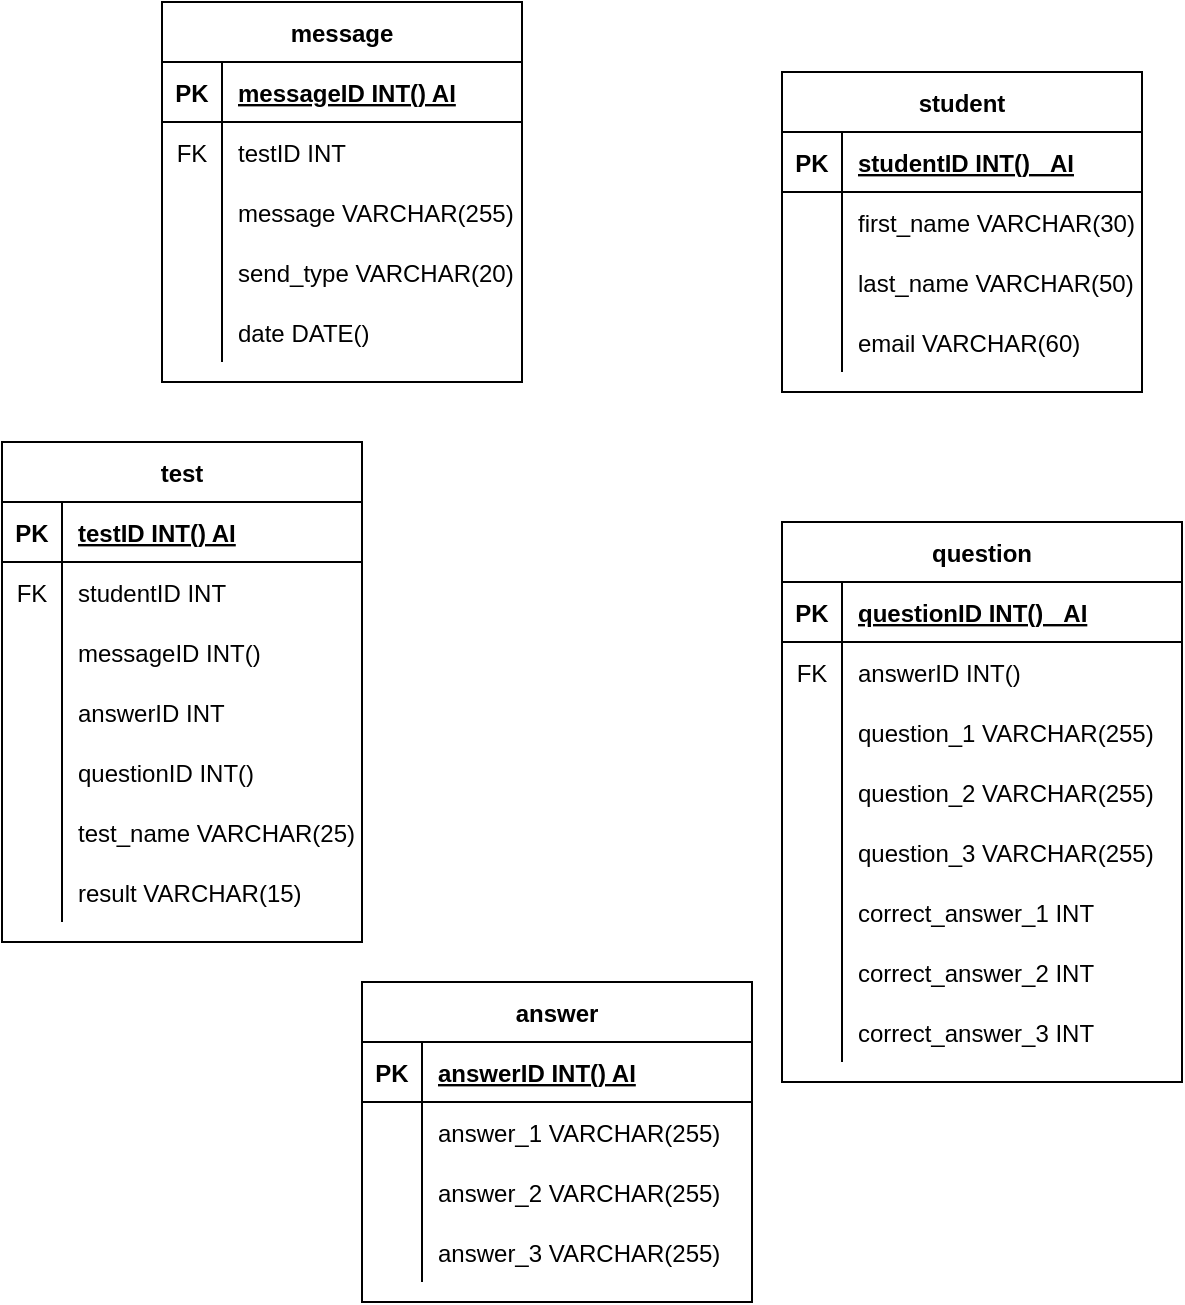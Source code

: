 <mxfile>
    <diagram id="R2lEEEUBdFMjLlhIrx00" name="Page-1">
        <mxGraphModel dx="900" dy="540" grid="1" gridSize="10" guides="1" tooltips="1" connect="1" arrows="1" fold="1" page="1" pageScale="1" pageWidth="850" pageHeight="1100" math="0" shadow="0" extFonts="Permanent Marker^https://fonts.googleapis.com/css?family=Permanent+Marker">
            <root>
                <mxCell id="0"/>
                <mxCell id="1" parent="0"/>
                <mxCell id="Sj4NhuXI5qI-_yPHTUqN-1" value="question" style="shape=table;startSize=30;container=1;collapsible=1;childLayout=tableLayout;fixedRows=1;rowLines=0;fontStyle=1;align=center;resizeLast=1;" parent="1" vertex="1">
                    <mxGeometry x="530" y="320" width="200" height="280" as="geometry"/>
                </mxCell>
                <mxCell id="Sj4NhuXI5qI-_yPHTUqN-2" value="" style="shape=partialRectangle;collapsible=0;dropTarget=0;pointerEvents=0;fillColor=none;top=0;left=0;bottom=1;right=0;points=[[0,0.5],[1,0.5]];portConstraint=eastwest;" parent="Sj4NhuXI5qI-_yPHTUqN-1" vertex="1">
                    <mxGeometry y="30" width="200" height="30" as="geometry"/>
                </mxCell>
                <mxCell id="Sj4NhuXI5qI-_yPHTUqN-3" value="PK" style="shape=partialRectangle;connectable=0;fillColor=none;top=0;left=0;bottom=0;right=0;fontStyle=1;overflow=hidden;" parent="Sj4NhuXI5qI-_yPHTUqN-2" vertex="1">
                    <mxGeometry width="30" height="30" as="geometry">
                        <mxRectangle width="30" height="30" as="alternateBounds"/>
                    </mxGeometry>
                </mxCell>
                <mxCell id="Sj4NhuXI5qI-_yPHTUqN-4" value="questionID INT()   AI" style="shape=partialRectangle;connectable=0;fillColor=none;top=0;left=0;bottom=0;right=0;align=left;spacingLeft=6;fontStyle=5;overflow=hidden;" parent="Sj4NhuXI5qI-_yPHTUqN-2" vertex="1">
                    <mxGeometry x="30" width="170" height="30" as="geometry">
                        <mxRectangle width="170" height="30" as="alternateBounds"/>
                    </mxGeometry>
                </mxCell>
                <mxCell id="Sj4NhuXI5qI-_yPHTUqN-162" value="" style="shape=partialRectangle;collapsible=0;dropTarget=0;pointerEvents=0;fillColor=none;top=0;left=0;bottom=0;right=0;points=[[0,0.5],[1,0.5]];portConstraint=eastwest;" parent="Sj4NhuXI5qI-_yPHTUqN-1" vertex="1">
                    <mxGeometry y="60" width="200" height="30" as="geometry"/>
                </mxCell>
                <mxCell id="Sj4NhuXI5qI-_yPHTUqN-163" value="FK" style="shape=partialRectangle;connectable=0;fillColor=none;top=0;left=0;bottom=0;right=0;editable=1;overflow=hidden;" parent="Sj4NhuXI5qI-_yPHTUqN-162" vertex="1">
                    <mxGeometry width="30" height="30" as="geometry">
                        <mxRectangle width="30" height="30" as="alternateBounds"/>
                    </mxGeometry>
                </mxCell>
                <mxCell id="Sj4NhuXI5qI-_yPHTUqN-164" value="answerID INT() " style="shape=partialRectangle;connectable=0;fillColor=none;top=0;left=0;bottom=0;right=0;align=left;spacingLeft=6;overflow=hidden;" parent="Sj4NhuXI5qI-_yPHTUqN-162" vertex="1">
                    <mxGeometry x="30" width="170" height="30" as="geometry">
                        <mxRectangle width="170" height="30" as="alternateBounds"/>
                    </mxGeometry>
                </mxCell>
                <mxCell id="Sj4NhuXI5qI-_yPHTUqN-5" value="" style="shape=partialRectangle;collapsible=0;dropTarget=0;pointerEvents=0;fillColor=none;top=0;left=0;bottom=0;right=0;points=[[0,0.5],[1,0.5]];portConstraint=eastwest;" parent="Sj4NhuXI5qI-_yPHTUqN-1" vertex="1">
                    <mxGeometry y="90" width="200" height="30" as="geometry"/>
                </mxCell>
                <mxCell id="Sj4NhuXI5qI-_yPHTUqN-6" value="" style="shape=partialRectangle;connectable=0;fillColor=none;top=0;left=0;bottom=0;right=0;editable=1;overflow=hidden;" parent="Sj4NhuXI5qI-_yPHTUqN-5" vertex="1">
                    <mxGeometry width="30" height="30" as="geometry">
                        <mxRectangle width="30" height="30" as="alternateBounds"/>
                    </mxGeometry>
                </mxCell>
                <mxCell id="Sj4NhuXI5qI-_yPHTUqN-7" value="question_1 VARCHAR(255)" style="shape=partialRectangle;connectable=0;fillColor=none;top=0;left=0;bottom=0;right=0;align=left;spacingLeft=6;overflow=hidden;" parent="Sj4NhuXI5qI-_yPHTUqN-5" vertex="1">
                    <mxGeometry x="30" width="170" height="30" as="geometry">
                        <mxRectangle width="170" height="30" as="alternateBounds"/>
                    </mxGeometry>
                </mxCell>
                <mxCell id="Sj4NhuXI5qI-_yPHTUqN-8" value="" style="shape=partialRectangle;collapsible=0;dropTarget=0;pointerEvents=0;fillColor=none;top=0;left=0;bottom=0;right=0;points=[[0,0.5],[1,0.5]];portConstraint=eastwest;" parent="Sj4NhuXI5qI-_yPHTUqN-1" vertex="1">
                    <mxGeometry y="120" width="200" height="30" as="geometry"/>
                </mxCell>
                <mxCell id="Sj4NhuXI5qI-_yPHTUqN-9" value="" style="shape=partialRectangle;connectable=0;fillColor=none;top=0;left=0;bottom=0;right=0;editable=1;overflow=hidden;" parent="Sj4NhuXI5qI-_yPHTUqN-8" vertex="1">
                    <mxGeometry width="30" height="30" as="geometry">
                        <mxRectangle width="30" height="30" as="alternateBounds"/>
                    </mxGeometry>
                </mxCell>
                <mxCell id="Sj4NhuXI5qI-_yPHTUqN-10" value="question_2 VARCHAR(255)" style="shape=partialRectangle;connectable=0;fillColor=none;top=0;left=0;bottom=0;right=0;align=left;spacingLeft=6;overflow=hidden;" parent="Sj4NhuXI5qI-_yPHTUqN-8" vertex="1">
                    <mxGeometry x="30" width="170" height="30" as="geometry">
                        <mxRectangle width="170" height="30" as="alternateBounds"/>
                    </mxGeometry>
                </mxCell>
                <mxCell id="Sj4NhuXI5qI-_yPHTUqN-11" value="" style="shape=partialRectangle;collapsible=0;dropTarget=0;pointerEvents=0;fillColor=none;top=0;left=0;bottom=0;right=0;points=[[0,0.5],[1,0.5]];portConstraint=eastwest;" parent="Sj4NhuXI5qI-_yPHTUqN-1" vertex="1">
                    <mxGeometry y="150" width="200" height="30" as="geometry"/>
                </mxCell>
                <mxCell id="Sj4NhuXI5qI-_yPHTUqN-12" value="" style="shape=partialRectangle;connectable=0;fillColor=none;top=0;left=0;bottom=0;right=0;editable=1;overflow=hidden;" parent="Sj4NhuXI5qI-_yPHTUqN-11" vertex="1">
                    <mxGeometry width="30" height="30" as="geometry">
                        <mxRectangle width="30" height="30" as="alternateBounds"/>
                    </mxGeometry>
                </mxCell>
                <mxCell id="Sj4NhuXI5qI-_yPHTUqN-13" value="question_3 VARCHAR(255)" style="shape=partialRectangle;connectable=0;fillColor=none;top=0;left=0;bottom=0;right=0;align=left;spacingLeft=6;overflow=hidden;" parent="Sj4NhuXI5qI-_yPHTUqN-11" vertex="1">
                    <mxGeometry x="30" width="170" height="30" as="geometry">
                        <mxRectangle width="170" height="30" as="alternateBounds"/>
                    </mxGeometry>
                </mxCell>
                <mxCell id="24" value="" style="shape=partialRectangle;collapsible=0;dropTarget=0;pointerEvents=0;fillColor=none;top=0;left=0;bottom=0;right=0;points=[[0,0.5],[1,0.5]];portConstraint=eastwest;" vertex="1" parent="Sj4NhuXI5qI-_yPHTUqN-1">
                    <mxGeometry y="180" width="200" height="30" as="geometry"/>
                </mxCell>
                <mxCell id="25" value="" style="shape=partialRectangle;connectable=0;fillColor=none;top=0;left=0;bottom=0;right=0;editable=1;overflow=hidden;" vertex="1" parent="24">
                    <mxGeometry width="30" height="30" as="geometry">
                        <mxRectangle width="30" height="30" as="alternateBounds"/>
                    </mxGeometry>
                </mxCell>
                <mxCell id="26" value="correct_answer_1 INT" style="shape=partialRectangle;connectable=0;fillColor=none;top=0;left=0;bottom=0;right=0;align=left;spacingLeft=6;overflow=hidden;" vertex="1" parent="24">
                    <mxGeometry x="30" width="170" height="30" as="geometry">
                        <mxRectangle width="170" height="30" as="alternateBounds"/>
                    </mxGeometry>
                </mxCell>
                <mxCell id="27" value="" style="shape=partialRectangle;collapsible=0;dropTarget=0;pointerEvents=0;fillColor=none;top=0;left=0;bottom=0;right=0;points=[[0,0.5],[1,0.5]];portConstraint=eastwest;" vertex="1" parent="Sj4NhuXI5qI-_yPHTUqN-1">
                    <mxGeometry y="210" width="200" height="30" as="geometry"/>
                </mxCell>
                <mxCell id="28" value="" style="shape=partialRectangle;connectable=0;fillColor=none;top=0;left=0;bottom=0;right=0;editable=1;overflow=hidden;" vertex="1" parent="27">
                    <mxGeometry width="30" height="30" as="geometry">
                        <mxRectangle width="30" height="30" as="alternateBounds"/>
                    </mxGeometry>
                </mxCell>
                <mxCell id="29" value="correct_answer_2 INT" style="shape=partialRectangle;connectable=0;fillColor=none;top=0;left=0;bottom=0;right=0;align=left;spacingLeft=6;overflow=hidden;" vertex="1" parent="27">
                    <mxGeometry x="30" width="170" height="30" as="geometry">
                        <mxRectangle width="170" height="30" as="alternateBounds"/>
                    </mxGeometry>
                </mxCell>
                <mxCell id="30" value="" style="shape=partialRectangle;collapsible=0;dropTarget=0;pointerEvents=0;fillColor=none;top=0;left=0;bottom=0;right=0;points=[[0,0.5],[1,0.5]];portConstraint=eastwest;" vertex="1" parent="Sj4NhuXI5qI-_yPHTUqN-1">
                    <mxGeometry y="240" width="200" height="30" as="geometry"/>
                </mxCell>
                <mxCell id="31" value="" style="shape=partialRectangle;connectable=0;fillColor=none;top=0;left=0;bottom=0;right=0;editable=1;overflow=hidden;" vertex="1" parent="30">
                    <mxGeometry width="30" height="30" as="geometry">
                        <mxRectangle width="30" height="30" as="alternateBounds"/>
                    </mxGeometry>
                </mxCell>
                <mxCell id="32" value="correct_answer_3 INT" style="shape=partialRectangle;connectable=0;fillColor=none;top=0;left=0;bottom=0;right=0;align=left;spacingLeft=6;overflow=hidden;" vertex="1" parent="30">
                    <mxGeometry x="30" width="170" height="30" as="geometry">
                        <mxRectangle width="170" height="30" as="alternateBounds"/>
                    </mxGeometry>
                </mxCell>
                <mxCell id="Sj4NhuXI5qI-_yPHTUqN-68" value="test" style="shape=table;startSize=30;container=1;collapsible=1;childLayout=tableLayout;fixedRows=1;rowLines=0;fontStyle=1;align=center;resizeLast=1;" parent="1" vertex="1">
                    <mxGeometry x="140" y="280" width="180" height="250" as="geometry"/>
                </mxCell>
                <mxCell id="Sj4NhuXI5qI-_yPHTUqN-69" value="" style="shape=partialRectangle;collapsible=0;dropTarget=0;pointerEvents=0;fillColor=none;top=0;left=0;bottom=1;right=0;points=[[0,0.5],[1,0.5]];portConstraint=eastwest;" parent="Sj4NhuXI5qI-_yPHTUqN-68" vertex="1">
                    <mxGeometry y="30" width="180" height="30" as="geometry"/>
                </mxCell>
                <mxCell id="Sj4NhuXI5qI-_yPHTUqN-70" value="PK" style="shape=partialRectangle;connectable=0;fillColor=none;top=0;left=0;bottom=0;right=0;fontStyle=1;overflow=hidden;" parent="Sj4NhuXI5qI-_yPHTUqN-69" vertex="1">
                    <mxGeometry width="30" height="30" as="geometry">
                        <mxRectangle width="30" height="30" as="alternateBounds"/>
                    </mxGeometry>
                </mxCell>
                <mxCell id="Sj4NhuXI5qI-_yPHTUqN-71" value="testID INT()   AI" style="shape=partialRectangle;connectable=0;fillColor=none;top=0;left=0;bottom=0;right=0;align=left;spacingLeft=6;fontStyle=5;overflow=hidden;" parent="Sj4NhuXI5qI-_yPHTUqN-69" vertex="1">
                    <mxGeometry x="30" width="150" height="30" as="geometry">
                        <mxRectangle width="150" height="30" as="alternateBounds"/>
                    </mxGeometry>
                </mxCell>
                <mxCell id="2" value="" style="shape=partialRectangle;collapsible=0;dropTarget=0;pointerEvents=0;fillColor=none;top=0;left=0;bottom=0;right=0;points=[[0,0.5],[1,0.5]];portConstraint=eastwest;" parent="Sj4NhuXI5qI-_yPHTUqN-68" vertex="1">
                    <mxGeometry y="60" width="180" height="30" as="geometry"/>
                </mxCell>
                <mxCell id="3" value="FK" style="shape=partialRectangle;connectable=0;fillColor=none;top=0;left=0;bottom=0;right=0;editable=1;overflow=hidden;" parent="2" vertex="1">
                    <mxGeometry width="30" height="30" as="geometry">
                        <mxRectangle width="30" height="30" as="alternateBounds"/>
                    </mxGeometry>
                </mxCell>
                <mxCell id="4" value="studentID INT" style="shape=partialRectangle;connectable=0;fillColor=none;top=0;left=0;bottom=0;right=0;align=left;spacingLeft=6;overflow=hidden;" parent="2" vertex="1">
                    <mxGeometry x="30" width="150" height="30" as="geometry">
                        <mxRectangle width="150" height="30" as="alternateBounds"/>
                    </mxGeometry>
                </mxCell>
                <mxCell id="Sj4NhuXI5qI-_yPHTUqN-165" value="" style="shape=partialRectangle;collapsible=0;dropTarget=0;pointerEvents=0;fillColor=none;top=0;left=0;bottom=0;right=0;points=[[0,0.5],[1,0.5]];portConstraint=eastwest;" parent="Sj4NhuXI5qI-_yPHTUqN-68" vertex="1">
                    <mxGeometry y="90" width="180" height="30" as="geometry"/>
                </mxCell>
                <mxCell id="Sj4NhuXI5qI-_yPHTUqN-166" value="" style="shape=partialRectangle;connectable=0;fillColor=none;top=0;left=0;bottom=0;right=0;editable=1;overflow=hidden;" parent="Sj4NhuXI5qI-_yPHTUqN-165" vertex="1">
                    <mxGeometry width="30" height="30" as="geometry">
                        <mxRectangle width="30" height="30" as="alternateBounds"/>
                    </mxGeometry>
                </mxCell>
                <mxCell id="Sj4NhuXI5qI-_yPHTUqN-167" value="messageID INT()" style="shape=partialRectangle;connectable=0;fillColor=none;top=0;left=0;bottom=0;right=0;align=left;spacingLeft=6;overflow=hidden;" parent="Sj4NhuXI5qI-_yPHTUqN-165" vertex="1">
                    <mxGeometry x="30" width="150" height="30" as="geometry">
                        <mxRectangle width="150" height="30" as="alternateBounds"/>
                    </mxGeometry>
                </mxCell>
                <mxCell id="33" value="" style="shape=partialRectangle;collapsible=0;dropTarget=0;pointerEvents=0;fillColor=none;top=0;left=0;bottom=0;right=0;points=[[0,0.5],[1,0.5]];portConstraint=eastwest;" vertex="1" parent="Sj4NhuXI5qI-_yPHTUqN-68">
                    <mxGeometry y="120" width="180" height="30" as="geometry"/>
                </mxCell>
                <mxCell id="34" value="" style="shape=partialRectangle;connectable=0;fillColor=none;top=0;left=0;bottom=0;right=0;editable=1;overflow=hidden;" vertex="1" parent="33">
                    <mxGeometry width="30" height="30" as="geometry">
                        <mxRectangle width="30" height="30" as="alternateBounds"/>
                    </mxGeometry>
                </mxCell>
                <mxCell id="35" value="answerID INT" style="shape=partialRectangle;connectable=0;fillColor=none;top=0;left=0;bottom=0;right=0;align=left;spacingLeft=6;overflow=hidden;" vertex="1" parent="33">
                    <mxGeometry x="30" width="150" height="30" as="geometry">
                        <mxRectangle width="150" height="30" as="alternateBounds"/>
                    </mxGeometry>
                </mxCell>
                <mxCell id="Sj4NhuXI5qI-_yPHTUqN-75" value="" style="shape=partialRectangle;collapsible=0;dropTarget=0;pointerEvents=0;fillColor=none;top=0;left=0;bottom=0;right=0;points=[[0,0.5],[1,0.5]];portConstraint=eastwest;" parent="Sj4NhuXI5qI-_yPHTUqN-68" vertex="1">
                    <mxGeometry y="150" width="180" height="30" as="geometry"/>
                </mxCell>
                <mxCell id="Sj4NhuXI5qI-_yPHTUqN-76" value="" style="shape=partialRectangle;connectable=0;fillColor=none;top=0;left=0;bottom=0;right=0;editable=1;overflow=hidden;" parent="Sj4NhuXI5qI-_yPHTUqN-75" vertex="1">
                    <mxGeometry width="30" height="30" as="geometry">
                        <mxRectangle width="30" height="30" as="alternateBounds"/>
                    </mxGeometry>
                </mxCell>
                <mxCell id="Sj4NhuXI5qI-_yPHTUqN-77" value="questionID INT()" style="shape=partialRectangle;connectable=0;fillColor=none;top=0;left=0;bottom=0;right=0;align=left;spacingLeft=6;overflow=hidden;" parent="Sj4NhuXI5qI-_yPHTUqN-75" vertex="1">
                    <mxGeometry x="30" width="150" height="30" as="geometry">
                        <mxRectangle width="150" height="30" as="alternateBounds"/>
                    </mxGeometry>
                </mxCell>
                <mxCell id="Sj4NhuXI5qI-_yPHTUqN-72" value="" style="shape=partialRectangle;collapsible=0;dropTarget=0;pointerEvents=0;fillColor=none;top=0;left=0;bottom=0;right=0;points=[[0,0.5],[1,0.5]];portConstraint=eastwest;" parent="Sj4NhuXI5qI-_yPHTUqN-68" vertex="1">
                    <mxGeometry y="180" width="180" height="30" as="geometry"/>
                </mxCell>
                <mxCell id="Sj4NhuXI5qI-_yPHTUqN-73" value="" style="shape=partialRectangle;connectable=0;fillColor=none;top=0;left=0;bottom=0;right=0;editable=1;overflow=hidden;" parent="Sj4NhuXI5qI-_yPHTUqN-72" vertex="1">
                    <mxGeometry width="30" height="30" as="geometry">
                        <mxRectangle width="30" height="30" as="alternateBounds"/>
                    </mxGeometry>
                </mxCell>
                <mxCell id="Sj4NhuXI5qI-_yPHTUqN-74" value="test_name VARCHAR(25)" style="shape=partialRectangle;connectable=0;fillColor=none;top=0;left=0;bottom=0;right=0;align=left;spacingLeft=6;overflow=hidden;" parent="Sj4NhuXI5qI-_yPHTUqN-72" vertex="1">
                    <mxGeometry x="30" width="150" height="30" as="geometry">
                        <mxRectangle width="150" height="30" as="alternateBounds"/>
                    </mxGeometry>
                </mxCell>
                <mxCell id="Sj4NhuXI5qI-_yPHTUqN-78" value="" style="shape=partialRectangle;collapsible=0;dropTarget=0;pointerEvents=0;fillColor=none;top=0;left=0;bottom=0;right=0;points=[[0,0.5],[1,0.5]];portConstraint=eastwest;" parent="Sj4NhuXI5qI-_yPHTUqN-68" vertex="1">
                    <mxGeometry y="210" width="180" height="30" as="geometry"/>
                </mxCell>
                <mxCell id="Sj4NhuXI5qI-_yPHTUqN-79" value="" style="shape=partialRectangle;connectable=0;fillColor=none;top=0;left=0;bottom=0;right=0;editable=1;overflow=hidden;" parent="Sj4NhuXI5qI-_yPHTUqN-78" vertex="1">
                    <mxGeometry width="30" height="30" as="geometry">
                        <mxRectangle width="30" height="30" as="alternateBounds"/>
                    </mxGeometry>
                </mxCell>
                <mxCell id="Sj4NhuXI5qI-_yPHTUqN-80" value="result VARCHAR(15)" style="shape=partialRectangle;connectable=0;fillColor=none;top=0;left=0;bottom=0;right=0;align=left;spacingLeft=6;overflow=hidden;" parent="Sj4NhuXI5qI-_yPHTUqN-78" vertex="1">
                    <mxGeometry x="30" width="150" height="30" as="geometry">
                        <mxRectangle width="150" height="30" as="alternateBounds"/>
                    </mxGeometry>
                </mxCell>
                <mxCell id="Sj4NhuXI5qI-_yPHTUqN-81" value="answer" style="shape=table;startSize=30;container=1;collapsible=1;childLayout=tableLayout;fixedRows=1;rowLines=0;fontStyle=1;align=center;resizeLast=1;" parent="1" vertex="1">
                    <mxGeometry x="320" y="550" width="195" height="160" as="geometry"/>
                </mxCell>
                <mxCell id="Sj4NhuXI5qI-_yPHTUqN-82" value="" style="shape=partialRectangle;collapsible=0;dropTarget=0;pointerEvents=0;fillColor=none;top=0;left=0;bottom=1;right=0;points=[[0,0.5],[1,0.5]];portConstraint=eastwest;" parent="Sj4NhuXI5qI-_yPHTUqN-81" vertex="1">
                    <mxGeometry y="30" width="195" height="30" as="geometry"/>
                </mxCell>
                <mxCell id="Sj4NhuXI5qI-_yPHTUqN-83" value="PK" style="shape=partialRectangle;connectable=0;fillColor=none;top=0;left=0;bottom=0;right=0;fontStyle=1;overflow=hidden;" parent="Sj4NhuXI5qI-_yPHTUqN-82" vertex="1">
                    <mxGeometry width="30" height="30" as="geometry">
                        <mxRectangle width="30" height="30" as="alternateBounds"/>
                    </mxGeometry>
                </mxCell>
                <mxCell id="Sj4NhuXI5qI-_yPHTUqN-84" value="answerID INT()   AI" style="shape=partialRectangle;connectable=0;fillColor=none;top=0;left=0;bottom=0;right=0;align=left;spacingLeft=6;fontStyle=5;overflow=hidden;" parent="Sj4NhuXI5qI-_yPHTUqN-82" vertex="1">
                    <mxGeometry x="30" width="165" height="30" as="geometry">
                        <mxRectangle width="165" height="30" as="alternateBounds"/>
                    </mxGeometry>
                </mxCell>
                <mxCell id="Sj4NhuXI5qI-_yPHTUqN-85" value="" style="shape=partialRectangle;collapsible=0;dropTarget=0;pointerEvents=0;fillColor=none;top=0;left=0;bottom=0;right=0;points=[[0,0.5],[1,0.5]];portConstraint=eastwest;" parent="Sj4NhuXI5qI-_yPHTUqN-81" vertex="1">
                    <mxGeometry y="60" width="195" height="30" as="geometry"/>
                </mxCell>
                <mxCell id="Sj4NhuXI5qI-_yPHTUqN-86" value="" style="shape=partialRectangle;connectable=0;fillColor=none;top=0;left=0;bottom=0;right=0;editable=1;overflow=hidden;" parent="Sj4NhuXI5qI-_yPHTUqN-85" vertex="1">
                    <mxGeometry width="30" height="30" as="geometry">
                        <mxRectangle width="30" height="30" as="alternateBounds"/>
                    </mxGeometry>
                </mxCell>
                <mxCell id="Sj4NhuXI5qI-_yPHTUqN-87" value="answer_1 VARCHAR(255)" style="shape=partialRectangle;connectable=0;fillColor=none;top=0;left=0;bottom=0;right=0;align=left;spacingLeft=6;overflow=hidden;" parent="Sj4NhuXI5qI-_yPHTUqN-85" vertex="1">
                    <mxGeometry x="30" width="165" height="30" as="geometry">
                        <mxRectangle width="165" height="30" as="alternateBounds"/>
                    </mxGeometry>
                </mxCell>
                <mxCell id="Sj4NhuXI5qI-_yPHTUqN-88" value="" style="shape=partialRectangle;collapsible=0;dropTarget=0;pointerEvents=0;fillColor=none;top=0;left=0;bottom=0;right=0;points=[[0,0.5],[1,0.5]];portConstraint=eastwest;" parent="Sj4NhuXI5qI-_yPHTUqN-81" vertex="1">
                    <mxGeometry y="90" width="195" height="30" as="geometry"/>
                </mxCell>
                <mxCell id="Sj4NhuXI5qI-_yPHTUqN-89" value="" style="shape=partialRectangle;connectable=0;fillColor=none;top=0;left=0;bottom=0;right=0;editable=1;overflow=hidden;" parent="Sj4NhuXI5qI-_yPHTUqN-88" vertex="1">
                    <mxGeometry width="30" height="30" as="geometry">
                        <mxRectangle width="30" height="30" as="alternateBounds"/>
                    </mxGeometry>
                </mxCell>
                <mxCell id="Sj4NhuXI5qI-_yPHTUqN-90" value="answer_2 VARCHAR(255)" style="shape=partialRectangle;connectable=0;fillColor=none;top=0;left=0;bottom=0;right=0;align=left;spacingLeft=6;overflow=hidden;" parent="Sj4NhuXI5qI-_yPHTUqN-88" vertex="1">
                    <mxGeometry x="30" width="165" height="30" as="geometry">
                        <mxRectangle width="165" height="30" as="alternateBounds"/>
                    </mxGeometry>
                </mxCell>
                <mxCell id="Sj4NhuXI5qI-_yPHTUqN-91" value="" style="shape=partialRectangle;collapsible=0;dropTarget=0;pointerEvents=0;fillColor=none;top=0;left=0;bottom=0;right=0;points=[[0,0.5],[1,0.5]];portConstraint=eastwest;" parent="Sj4NhuXI5qI-_yPHTUqN-81" vertex="1">
                    <mxGeometry y="120" width="195" height="30" as="geometry"/>
                </mxCell>
                <mxCell id="Sj4NhuXI5qI-_yPHTUqN-92" value="" style="shape=partialRectangle;connectable=0;fillColor=none;top=0;left=0;bottom=0;right=0;editable=1;overflow=hidden;" parent="Sj4NhuXI5qI-_yPHTUqN-91" vertex="1">
                    <mxGeometry width="30" height="30" as="geometry">
                        <mxRectangle width="30" height="30" as="alternateBounds"/>
                    </mxGeometry>
                </mxCell>
                <mxCell id="Sj4NhuXI5qI-_yPHTUqN-93" value="answer_3 VARCHAR(255)" style="shape=partialRectangle;connectable=0;fillColor=none;top=0;left=0;bottom=0;right=0;align=left;spacingLeft=6;overflow=hidden;" parent="Sj4NhuXI5qI-_yPHTUqN-91" vertex="1">
                    <mxGeometry x="30" width="165" height="30" as="geometry">
                        <mxRectangle width="165" height="30" as="alternateBounds"/>
                    </mxGeometry>
                </mxCell>
                <mxCell id="Sj4NhuXI5qI-_yPHTUqN-94" value="message" style="shape=table;startSize=30;container=1;collapsible=1;childLayout=tableLayout;fixedRows=1;rowLines=0;fontStyle=1;align=center;resizeLast=1;" parent="1" vertex="1">
                    <mxGeometry x="220" y="60" width="180" height="190" as="geometry"/>
                </mxCell>
                <mxCell id="Sj4NhuXI5qI-_yPHTUqN-95" value="" style="shape=partialRectangle;collapsible=0;dropTarget=0;pointerEvents=0;fillColor=none;top=0;left=0;bottom=1;right=0;points=[[0,0.5],[1,0.5]];portConstraint=eastwest;" parent="Sj4NhuXI5qI-_yPHTUqN-94" vertex="1">
                    <mxGeometry y="30" width="180" height="30" as="geometry"/>
                </mxCell>
                <mxCell id="Sj4NhuXI5qI-_yPHTUqN-96" value="PK" style="shape=partialRectangle;connectable=0;fillColor=none;top=0;left=0;bottom=0;right=0;fontStyle=1;overflow=hidden;" parent="Sj4NhuXI5qI-_yPHTUqN-95" vertex="1">
                    <mxGeometry width="30" height="30" as="geometry">
                        <mxRectangle width="30" height="30" as="alternateBounds"/>
                    </mxGeometry>
                </mxCell>
                <mxCell id="Sj4NhuXI5qI-_yPHTUqN-97" value="messageID INT()   AI" style="shape=partialRectangle;connectable=0;fillColor=none;top=0;left=0;bottom=0;right=0;align=left;spacingLeft=6;fontStyle=5;overflow=hidden;" parent="Sj4NhuXI5qI-_yPHTUqN-95" vertex="1">
                    <mxGeometry x="30" width="150" height="30" as="geometry">
                        <mxRectangle width="150" height="30" as="alternateBounds"/>
                    </mxGeometry>
                </mxCell>
                <mxCell id="Sj4NhuXI5qI-_yPHTUqN-101" value="" style="shape=partialRectangle;collapsible=0;dropTarget=0;pointerEvents=0;fillColor=none;top=0;left=0;bottom=0;right=0;points=[[0,0.5],[1,0.5]];portConstraint=eastwest;" parent="Sj4NhuXI5qI-_yPHTUqN-94" vertex="1">
                    <mxGeometry y="60" width="180" height="30" as="geometry"/>
                </mxCell>
                <mxCell id="Sj4NhuXI5qI-_yPHTUqN-102" value="FK" style="shape=partialRectangle;connectable=0;fillColor=none;top=0;left=0;bottom=0;right=0;editable=1;overflow=hidden;" parent="Sj4NhuXI5qI-_yPHTUqN-101" vertex="1">
                    <mxGeometry width="30" height="30" as="geometry">
                        <mxRectangle width="30" height="30" as="alternateBounds"/>
                    </mxGeometry>
                </mxCell>
                <mxCell id="Sj4NhuXI5qI-_yPHTUqN-103" value="testID INT" style="shape=partialRectangle;connectable=0;fillColor=none;top=0;left=0;bottom=0;right=0;align=left;spacingLeft=6;overflow=hidden;" parent="Sj4NhuXI5qI-_yPHTUqN-101" vertex="1">
                    <mxGeometry x="30" width="150" height="30" as="geometry">
                        <mxRectangle width="150" height="30" as="alternateBounds"/>
                    </mxGeometry>
                </mxCell>
                <mxCell id="Sj4NhuXI5qI-_yPHTUqN-98" value="" style="shape=partialRectangle;collapsible=0;dropTarget=0;pointerEvents=0;fillColor=none;top=0;left=0;bottom=0;right=0;points=[[0,0.5],[1,0.5]];portConstraint=eastwest;" parent="Sj4NhuXI5qI-_yPHTUqN-94" vertex="1">
                    <mxGeometry y="90" width="180" height="30" as="geometry"/>
                </mxCell>
                <mxCell id="Sj4NhuXI5qI-_yPHTUqN-99" value="" style="shape=partialRectangle;connectable=0;fillColor=none;top=0;left=0;bottom=0;right=0;editable=1;overflow=hidden;" parent="Sj4NhuXI5qI-_yPHTUqN-98" vertex="1">
                    <mxGeometry width="30" height="30" as="geometry">
                        <mxRectangle width="30" height="30" as="alternateBounds"/>
                    </mxGeometry>
                </mxCell>
                <mxCell id="Sj4NhuXI5qI-_yPHTUqN-100" value="message VARCHAR(255)" style="shape=partialRectangle;connectable=0;fillColor=none;top=0;left=0;bottom=0;right=0;align=left;spacingLeft=6;overflow=hidden;" parent="Sj4NhuXI5qI-_yPHTUqN-98" vertex="1">
                    <mxGeometry x="30" width="150" height="30" as="geometry">
                        <mxRectangle width="150" height="30" as="alternateBounds"/>
                    </mxGeometry>
                </mxCell>
                <mxCell id="Sj4NhuXI5qI-_yPHTUqN-104" value="" style="shape=partialRectangle;collapsible=0;dropTarget=0;pointerEvents=0;fillColor=none;top=0;left=0;bottom=0;right=0;points=[[0,0.5],[1,0.5]];portConstraint=eastwest;" parent="Sj4NhuXI5qI-_yPHTUqN-94" vertex="1">
                    <mxGeometry y="120" width="180" height="30" as="geometry"/>
                </mxCell>
                <mxCell id="Sj4NhuXI5qI-_yPHTUqN-105" value="" style="shape=partialRectangle;connectable=0;fillColor=none;top=0;left=0;bottom=0;right=0;editable=1;overflow=hidden;" parent="Sj4NhuXI5qI-_yPHTUqN-104" vertex="1">
                    <mxGeometry width="30" height="30" as="geometry">
                        <mxRectangle width="30" height="30" as="alternateBounds"/>
                    </mxGeometry>
                </mxCell>
                <mxCell id="Sj4NhuXI5qI-_yPHTUqN-106" value="send_type VARCHAR(20)" style="shape=partialRectangle;connectable=0;fillColor=none;top=0;left=0;bottom=0;right=0;align=left;spacingLeft=6;overflow=hidden;" parent="Sj4NhuXI5qI-_yPHTUqN-104" vertex="1">
                    <mxGeometry x="30" width="150" height="30" as="geometry">
                        <mxRectangle width="150" height="30" as="alternateBounds"/>
                    </mxGeometry>
                </mxCell>
                <mxCell id="5" value="" style="shape=partialRectangle;collapsible=0;dropTarget=0;pointerEvents=0;fillColor=none;top=0;left=0;bottom=0;right=0;points=[[0,0.5],[1,0.5]];portConstraint=eastwest;" parent="Sj4NhuXI5qI-_yPHTUqN-94" vertex="1">
                    <mxGeometry y="150" width="180" height="30" as="geometry"/>
                </mxCell>
                <mxCell id="6" value="" style="shape=partialRectangle;connectable=0;fillColor=none;top=0;left=0;bottom=0;right=0;editable=1;overflow=hidden;" parent="5" vertex="1">
                    <mxGeometry width="30" height="30" as="geometry">
                        <mxRectangle width="30" height="30" as="alternateBounds"/>
                    </mxGeometry>
                </mxCell>
                <mxCell id="7" value="date DATE()" style="shape=partialRectangle;connectable=0;fillColor=none;top=0;left=0;bottom=0;right=0;align=left;spacingLeft=6;overflow=hidden;" parent="5" vertex="1">
                    <mxGeometry x="30" width="150" height="30" as="geometry">
                        <mxRectangle width="150" height="30" as="alternateBounds"/>
                    </mxGeometry>
                </mxCell>
                <mxCell id="Sj4NhuXI5qI-_yPHTUqN-107" value="student" style="shape=table;startSize=30;container=1;collapsible=1;childLayout=tableLayout;fixedRows=1;rowLines=0;fontStyle=1;align=center;resizeLast=1;" parent="1" vertex="1">
                    <mxGeometry x="530" y="95" width="180" height="160" as="geometry"/>
                </mxCell>
                <mxCell id="Sj4NhuXI5qI-_yPHTUqN-108" value="" style="shape=partialRectangle;collapsible=0;dropTarget=0;pointerEvents=0;fillColor=none;top=0;left=0;bottom=1;right=0;points=[[0,0.5],[1,0.5]];portConstraint=eastwest;" parent="Sj4NhuXI5qI-_yPHTUqN-107" vertex="1">
                    <mxGeometry y="30" width="180" height="30" as="geometry"/>
                </mxCell>
                <mxCell id="Sj4NhuXI5qI-_yPHTUqN-109" value="PK" style="shape=partialRectangle;connectable=0;fillColor=none;top=0;left=0;bottom=0;right=0;fontStyle=1;overflow=hidden;" parent="Sj4NhuXI5qI-_yPHTUqN-108" vertex="1">
                    <mxGeometry width="30" height="30" as="geometry">
                        <mxRectangle width="30" height="30" as="alternateBounds"/>
                    </mxGeometry>
                </mxCell>
                <mxCell id="Sj4NhuXI5qI-_yPHTUqN-110" value="studentID INT()   AI" style="shape=partialRectangle;connectable=0;fillColor=none;top=0;left=0;bottom=0;right=0;align=left;spacingLeft=6;fontStyle=5;overflow=hidden;" parent="Sj4NhuXI5qI-_yPHTUqN-108" vertex="1">
                    <mxGeometry x="30" width="150" height="30" as="geometry">
                        <mxRectangle width="150" height="30" as="alternateBounds"/>
                    </mxGeometry>
                </mxCell>
                <mxCell id="Sj4NhuXI5qI-_yPHTUqN-111" value="" style="shape=partialRectangle;collapsible=0;dropTarget=0;pointerEvents=0;fillColor=none;top=0;left=0;bottom=0;right=0;points=[[0,0.5],[1,0.5]];portConstraint=eastwest;" parent="Sj4NhuXI5qI-_yPHTUqN-107" vertex="1">
                    <mxGeometry y="60" width="180" height="30" as="geometry"/>
                </mxCell>
                <mxCell id="Sj4NhuXI5qI-_yPHTUqN-112" value="" style="shape=partialRectangle;connectable=0;fillColor=none;top=0;left=0;bottom=0;right=0;editable=1;overflow=hidden;" parent="Sj4NhuXI5qI-_yPHTUqN-111" vertex="1">
                    <mxGeometry width="30" height="30" as="geometry">
                        <mxRectangle width="30" height="30" as="alternateBounds"/>
                    </mxGeometry>
                </mxCell>
                <mxCell id="Sj4NhuXI5qI-_yPHTUqN-113" value="first_name VARCHAR(30)" style="shape=partialRectangle;connectable=0;fillColor=none;top=0;left=0;bottom=0;right=0;align=left;spacingLeft=6;overflow=hidden;" parent="Sj4NhuXI5qI-_yPHTUqN-111" vertex="1">
                    <mxGeometry x="30" width="150" height="30" as="geometry">
                        <mxRectangle width="150" height="30" as="alternateBounds"/>
                    </mxGeometry>
                </mxCell>
                <mxCell id="Sj4NhuXI5qI-_yPHTUqN-114" value="" style="shape=partialRectangle;collapsible=0;dropTarget=0;pointerEvents=0;fillColor=none;top=0;left=0;bottom=0;right=0;points=[[0,0.5],[1,0.5]];portConstraint=eastwest;" parent="Sj4NhuXI5qI-_yPHTUqN-107" vertex="1">
                    <mxGeometry y="90" width="180" height="30" as="geometry"/>
                </mxCell>
                <mxCell id="Sj4NhuXI5qI-_yPHTUqN-115" value="" style="shape=partialRectangle;connectable=0;fillColor=none;top=0;left=0;bottom=0;right=0;editable=1;overflow=hidden;" parent="Sj4NhuXI5qI-_yPHTUqN-114" vertex="1">
                    <mxGeometry width="30" height="30" as="geometry">
                        <mxRectangle width="30" height="30" as="alternateBounds"/>
                    </mxGeometry>
                </mxCell>
                <mxCell id="Sj4NhuXI5qI-_yPHTUqN-116" value="last_name VARCHAR(50)" style="shape=partialRectangle;connectable=0;fillColor=none;top=0;left=0;bottom=0;right=0;align=left;spacingLeft=6;overflow=hidden;" parent="Sj4NhuXI5qI-_yPHTUqN-114" vertex="1">
                    <mxGeometry x="30" width="150" height="30" as="geometry">
                        <mxRectangle width="150" height="30" as="alternateBounds"/>
                    </mxGeometry>
                </mxCell>
                <mxCell id="Sj4NhuXI5qI-_yPHTUqN-117" value="" style="shape=partialRectangle;collapsible=0;dropTarget=0;pointerEvents=0;fillColor=none;top=0;left=0;bottom=0;right=0;points=[[0,0.5],[1,0.5]];portConstraint=eastwest;" parent="Sj4NhuXI5qI-_yPHTUqN-107" vertex="1">
                    <mxGeometry y="120" width="180" height="30" as="geometry"/>
                </mxCell>
                <mxCell id="Sj4NhuXI5qI-_yPHTUqN-118" value="" style="shape=partialRectangle;connectable=0;fillColor=none;top=0;left=0;bottom=0;right=0;editable=1;overflow=hidden;" parent="Sj4NhuXI5qI-_yPHTUqN-117" vertex="1">
                    <mxGeometry width="30" height="30" as="geometry">
                        <mxRectangle width="30" height="30" as="alternateBounds"/>
                    </mxGeometry>
                </mxCell>
                <mxCell id="Sj4NhuXI5qI-_yPHTUqN-119" value="email VARCHAR(60)" style="shape=partialRectangle;connectable=0;fillColor=none;top=0;left=0;bottom=0;right=0;align=left;spacingLeft=6;overflow=hidden;" parent="Sj4NhuXI5qI-_yPHTUqN-117" vertex="1">
                    <mxGeometry x="30" width="150" height="30" as="geometry">
                        <mxRectangle width="150" height="30" as="alternateBounds"/>
                    </mxGeometry>
                </mxCell>
            </root>
        </mxGraphModel>
    </diagram>
</mxfile>